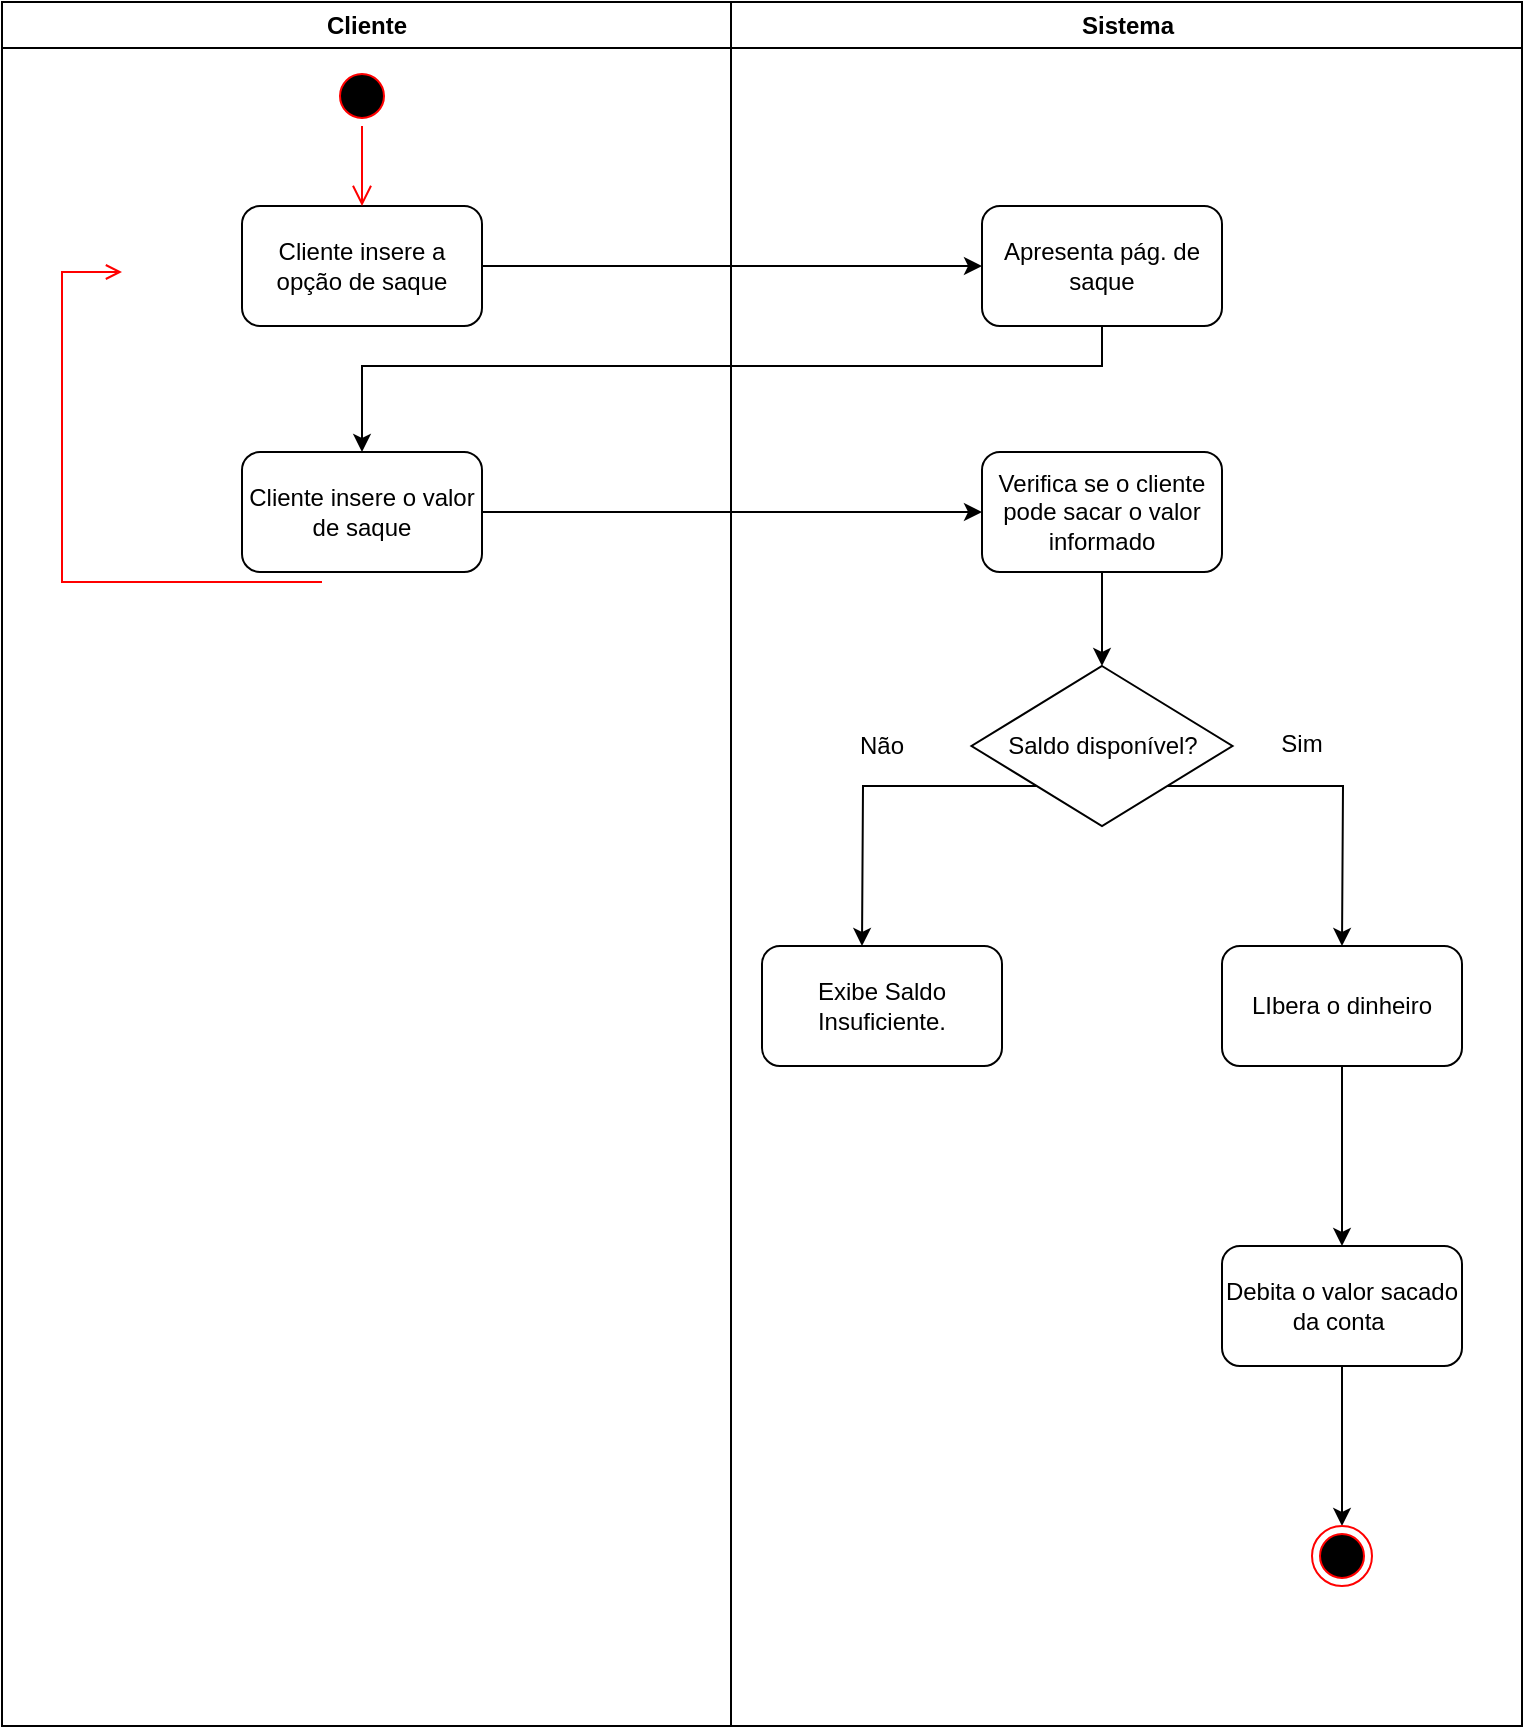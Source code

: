 <mxfile version="17.5.0" type="device"><diagram name="Page-1" id="e7e014a7-5840-1c2e-5031-d8a46d1fe8dd"><mxGraphModel dx="868" dy="450" grid="1" gridSize="10" guides="1" tooltips="1" connect="1" arrows="1" fold="1" page="1" pageScale="1" pageWidth="1169" pageHeight="826" background="none" math="0" shadow="0"><root><mxCell id="0"/><mxCell id="1" parent="0"/><mxCell id="2" value="Cliente" style="swimlane;whiteSpace=wrap" parent="1" vertex="1"><mxGeometry x="80" y="128" width="364.5" height="862" as="geometry"/></mxCell><mxCell id="12" value="" style="edgeStyle=elbowEdgeStyle;elbow=horizontal;strokeColor=#FF0000;endArrow=open;endFill=1;rounded=0" parent="2" source="10" edge="1"><mxGeometry width="100" height="100" relative="1" as="geometry"><mxPoint x="160" y="290" as="sourcePoint"/><mxPoint x="60" y="135" as="targetPoint"/><Array as="points"><mxPoint x="30" y="250"/></Array></mxGeometry></mxCell><mxCell id="4ecq2zJdVbkzOEl5EKf9-41" value="Cliente insere a opção de saque" style="rounded=1;whiteSpace=wrap;html=1;" vertex="1" parent="2"><mxGeometry x="120" y="102" width="120" height="60" as="geometry"/></mxCell><mxCell id="4ecq2zJdVbkzOEl5EKf9-44" value="Cliente insere o valor de saque" style="rounded=1;whiteSpace=wrap;html=1;" vertex="1" parent="2"><mxGeometry x="120" y="225" width="120" height="60" as="geometry"/></mxCell><mxCell id="4ecq2zJdVbkzOEl5EKf9-67" value="" style="ellipse;html=1;shape=startState;fillColor=#000000;strokeColor=#ff0000;" vertex="1" parent="2"><mxGeometry x="165" y="32" width="30" height="30" as="geometry"/></mxCell><mxCell id="4ecq2zJdVbkzOEl5EKf9-68" value="" style="edgeStyle=orthogonalEdgeStyle;html=1;verticalAlign=bottom;endArrow=open;endSize=8;strokeColor=#ff0000;rounded=0;entryX=0.5;entryY=0;entryDx=0;entryDy=0;" edge="1" source="4ecq2zJdVbkzOEl5EKf9-67" parent="2" target="4ecq2zJdVbkzOEl5EKf9-41"><mxGeometry relative="1" as="geometry"><mxPoint x="45" y="112" as="targetPoint"/><Array as="points"/></mxGeometry></mxCell><mxCell id="3" value="Sistema" style="swimlane;whiteSpace=wrap" parent="1" vertex="1"><mxGeometry x="444.5" y="128" width="395.5" height="862" as="geometry"/></mxCell><mxCell id="4ecq2zJdVbkzOEl5EKf9-43" value="Apresenta pág. de saque" style="rounded=1;whiteSpace=wrap;html=1;" vertex="1" parent="3"><mxGeometry x="125.5" y="102" width="120" height="60" as="geometry"/></mxCell><mxCell id="4ecq2zJdVbkzOEl5EKf9-50" style="edgeStyle=orthogonalEdgeStyle;rounded=0;orthogonalLoop=1;jettySize=auto;html=1;entryX=0.5;entryY=0;entryDx=0;entryDy=0;" edge="1" parent="3" source="4ecq2zJdVbkzOEl5EKf9-47" target="4ecq2zJdVbkzOEl5EKf9-49"><mxGeometry relative="1" as="geometry"/></mxCell><mxCell id="4ecq2zJdVbkzOEl5EKf9-47" value="Verifica se o cliente pode sacar o valor informado" style="rounded=1;whiteSpace=wrap;html=1;" vertex="1" parent="3"><mxGeometry x="125.5" y="225" width="120" height="60" as="geometry"/></mxCell><mxCell id="4ecq2zJdVbkzOEl5EKf9-49" value="Saldo disponível?" style="rhombus;whiteSpace=wrap;html=1;" vertex="1" parent="3"><mxGeometry x="120.25" y="332" width="130.5" height="80" as="geometry"/></mxCell><mxCell id="4ecq2zJdVbkzOEl5EKf9-53" value="Exibe Saldo Insuficiente." style="rounded=1;whiteSpace=wrap;html=1;" vertex="1" parent="3"><mxGeometry x="15.5" y="472" width="120" height="60" as="geometry"/></mxCell><mxCell id="4ecq2zJdVbkzOEl5EKf9-54" value="Não" style="text;html=1;strokeColor=none;fillColor=none;align=center;verticalAlign=middle;whiteSpace=wrap;rounded=0;" vertex="1" parent="3"><mxGeometry x="45.5" y="357" width="60" height="30" as="geometry"/></mxCell><mxCell id="4ecq2zJdVbkzOEl5EKf9-55" value="Sim" style="text;html=1;strokeColor=none;fillColor=none;align=center;verticalAlign=middle;whiteSpace=wrap;rounded=0;" vertex="1" parent="3"><mxGeometry x="255.5" y="356" width="60" height="30" as="geometry"/></mxCell><mxCell id="4ecq2zJdVbkzOEl5EKf9-56" value="LIbera o dinheiro" style="rounded=1;whiteSpace=wrap;html=1;" vertex="1" parent="3"><mxGeometry x="245.5" y="472" width="120" height="60" as="geometry"/></mxCell><mxCell id="4ecq2zJdVbkzOEl5EKf9-70" style="edgeStyle=orthogonalEdgeStyle;rounded=0;orthogonalLoop=1;jettySize=auto;html=1;entryX=0.5;entryY=0;entryDx=0;entryDy=0;" edge="1" parent="3" source="4ecq2zJdVbkzOEl5EKf9-58" target="4ecq2zJdVbkzOEl5EKf9-69"><mxGeometry relative="1" as="geometry"/></mxCell><mxCell id="4ecq2zJdVbkzOEl5EKf9-58" value="Debita o valor sacado da conta&amp;nbsp;" style="rounded=1;whiteSpace=wrap;html=1;" vertex="1" parent="3"><mxGeometry x="245.5" y="622" width="120" height="60" as="geometry"/></mxCell><mxCell id="4ecq2zJdVbkzOEl5EKf9-69" value="" style="ellipse;html=1;shape=endState;fillColor=#000000;strokeColor=#ff0000;" vertex="1" parent="3"><mxGeometry x="290.5" y="762" width="30" height="30" as="geometry"/></mxCell><mxCell id="4ecq2zJdVbkzOEl5EKf9-42" style="edgeStyle=orthogonalEdgeStyle;rounded=0;orthogonalLoop=1;jettySize=auto;html=1;" edge="1" parent="1" source="4ecq2zJdVbkzOEl5EKf9-41"><mxGeometry relative="1" as="geometry"><mxPoint x="570.0" y="260.0" as="targetPoint"/></mxGeometry></mxCell><mxCell id="4ecq2zJdVbkzOEl5EKf9-45" style="edgeStyle=orthogonalEdgeStyle;rounded=0;orthogonalLoop=1;jettySize=auto;html=1;entryX=0.5;entryY=0;entryDx=0;entryDy=0;" edge="1" parent="1" source="4ecq2zJdVbkzOEl5EKf9-43" target="4ecq2zJdVbkzOEl5EKf9-44"><mxGeometry relative="1" as="geometry"><Array as="points"><mxPoint x="630" y="310"/><mxPoint x="260" y="310"/></Array></mxGeometry></mxCell><mxCell id="4ecq2zJdVbkzOEl5EKf9-46" style="edgeStyle=orthogonalEdgeStyle;rounded=0;orthogonalLoop=1;jettySize=auto;html=1;entryX=0;entryY=0.5;entryDx=0;entryDy=0;" edge="1" parent="1" source="4ecq2zJdVbkzOEl5EKf9-44" target="4ecq2zJdVbkzOEl5EKf9-47"><mxGeometry relative="1" as="geometry"><mxPoint x="560.0" y="383" as="targetPoint"/></mxGeometry></mxCell><mxCell id="4ecq2zJdVbkzOEl5EKf9-51" style="edgeStyle=orthogonalEdgeStyle;rounded=0;orthogonalLoop=1;jettySize=auto;html=1;exitX=1;exitY=1;exitDx=0;exitDy=0;" edge="1" parent="1" source="4ecq2zJdVbkzOEl5EKf9-49"><mxGeometry relative="1" as="geometry"><mxPoint x="750" y="600" as="targetPoint"/></mxGeometry></mxCell><mxCell id="4ecq2zJdVbkzOEl5EKf9-52" style="edgeStyle=orthogonalEdgeStyle;rounded=0;orthogonalLoop=1;jettySize=auto;html=1;exitX=0;exitY=1;exitDx=0;exitDy=0;" edge="1" parent="1" source="4ecq2zJdVbkzOEl5EKf9-49"><mxGeometry relative="1" as="geometry"><mxPoint x="510" y="600" as="targetPoint"/></mxGeometry></mxCell><mxCell id="4ecq2zJdVbkzOEl5EKf9-57" style="edgeStyle=orthogonalEdgeStyle;rounded=0;orthogonalLoop=1;jettySize=auto;html=1;" edge="1" parent="1" source="4ecq2zJdVbkzOEl5EKf9-56"><mxGeometry relative="1" as="geometry"><mxPoint x="750.0" y="750" as="targetPoint"/></mxGeometry></mxCell></root></mxGraphModel></diagram></mxfile>